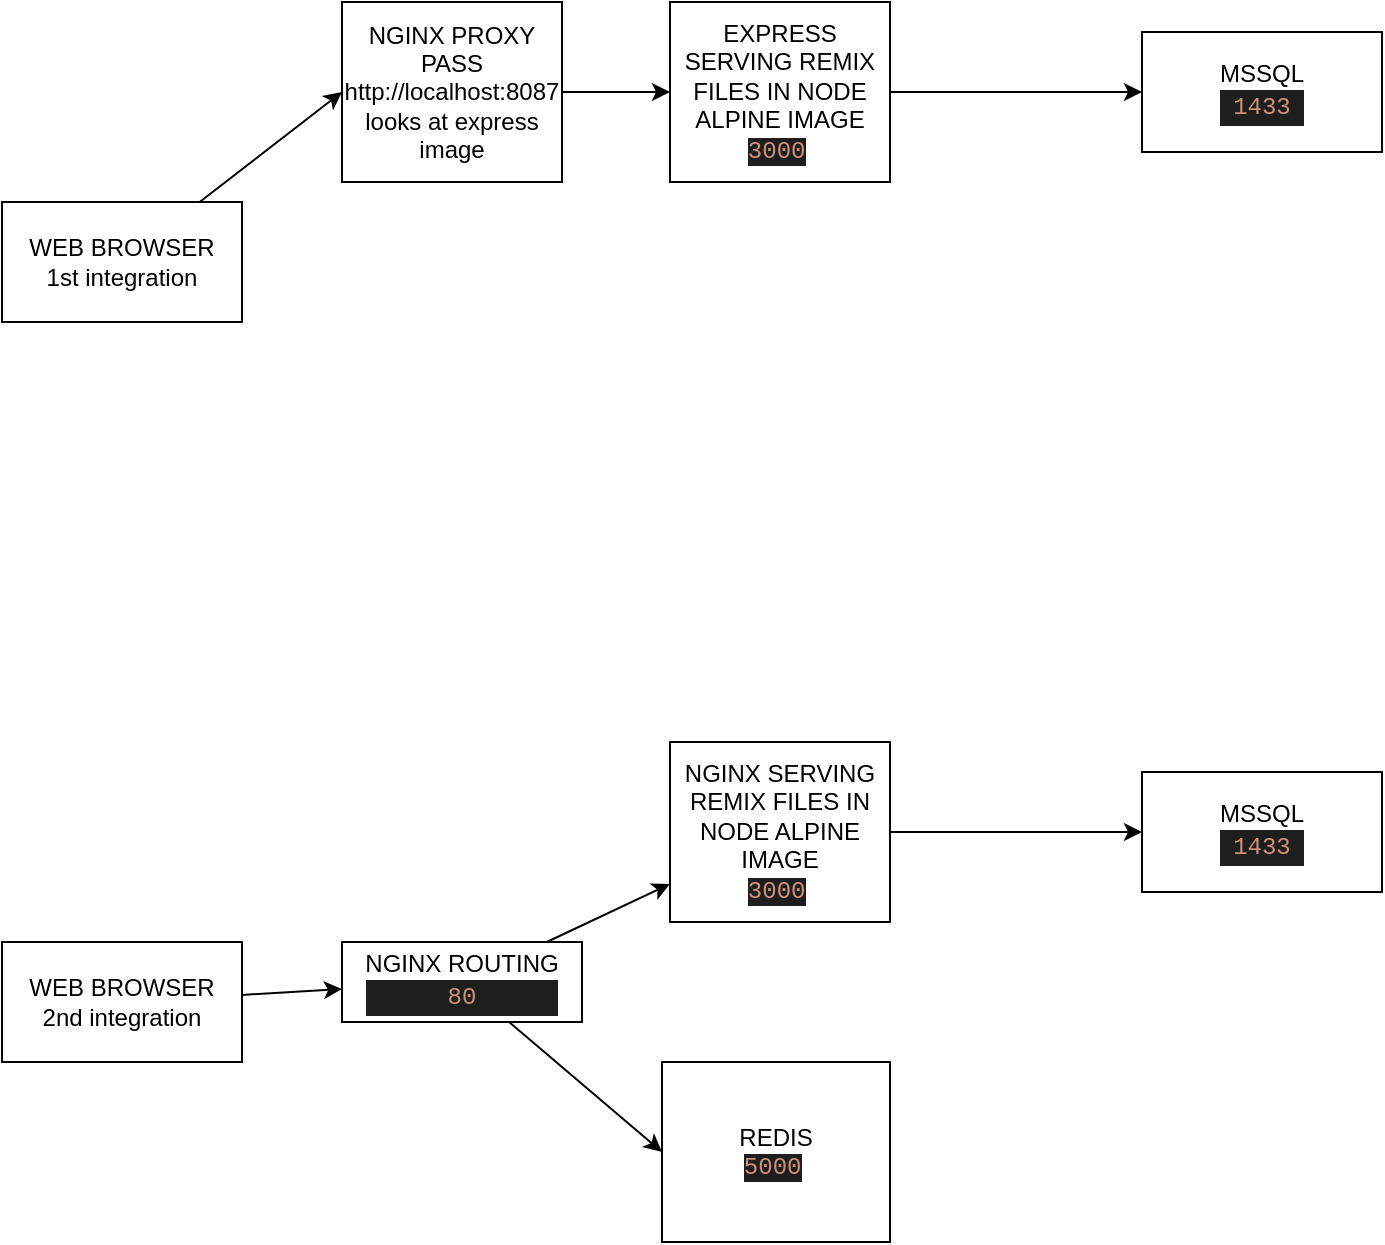 <mxfile>
    <diagram id="-LG3VaJjhduPjDvOLGJU" name="Page-1">
        <mxGraphModel dx="884" dy="317" grid="1" gridSize="10" guides="1" tooltips="1" connect="1" arrows="1" fold="1" page="1" pageScale="1" pageWidth="827" pageHeight="1169" math="0" shadow="0">
            <root>
                <mxCell id="0"/>
                <mxCell id="1" parent="0"/>
                <mxCell id="7" value="" style="edgeStyle=none;html=1;" parent="1" source="2" target="4" edge="1">
                    <mxGeometry relative="1" as="geometry"/>
                </mxCell>
                <mxCell id="2" value="WEB BROWSER&lt;br&gt;2nd integration" style="whiteSpace=wrap;html=1;" parent="1" vertex="1">
                    <mxGeometry x="67" y="490" width="120" height="60" as="geometry"/>
                </mxCell>
                <mxCell id="8" style="edgeStyle=none;html=1;" parent="1" source="4" target="5" edge="1">
                    <mxGeometry relative="1" as="geometry"/>
                </mxCell>
                <mxCell id="15" style="edgeStyle=none;html=1;entryX=0;entryY=0.5;entryDx=0;entryDy=0;" parent="1" source="4" target="13" edge="1">
                    <mxGeometry relative="1" as="geometry"/>
                </mxCell>
                <mxCell id="4" value="NGINX ROUTING&lt;br&gt;&lt;div style=&quot;background-color: rgb(30 , 30 , 30) ; font-family: &amp;#34;menlo&amp;#34; , &amp;#34;monaco&amp;#34; , &amp;#34;courier new&amp;#34; , monospace ; line-height: 18px&quot;&gt;&lt;font color=&quot;#ce9178&quot;&gt;80&lt;/font&gt;&lt;/div&gt;" style="whiteSpace=wrap;html=1;" parent="1" vertex="1">
                    <mxGeometry x="237" y="490" width="120" height="40" as="geometry"/>
                </mxCell>
                <mxCell id="12" value="" style="edgeStyle=none;html=1;" parent="1" source="5" target="6" edge="1">
                    <mxGeometry relative="1" as="geometry"/>
                </mxCell>
                <mxCell id="5" value="NGINX SERVING REMIX FILES IN NODE ALPINE IMAGE&lt;br&gt;&lt;font color=&quot;#ce9178&quot; face=&quot;Menlo, Monaco, Courier New, monospace&quot;&gt;&lt;span style=&quot;background-color: rgb(30 , 30 , 30)&quot;&gt;3000&lt;/span&gt;&lt;/font&gt;&amp;nbsp;" style="whiteSpace=wrap;html=1;" parent="1" vertex="1">
                    <mxGeometry x="401" y="390" width="110" height="90" as="geometry"/>
                </mxCell>
                <mxCell id="6" value="MSSQL&lt;br&gt;&lt;div style=&quot;color: rgb(212 , 212 , 212) ; background-color: rgb(30 , 30 , 30) ; font-family: &amp;#34;menlo&amp;#34; , &amp;#34;monaco&amp;#34; , &amp;#34;courier new&amp;#34; , monospace ; line-height: 18px&quot;&gt;&lt;span style=&quot;color: #ce9178&quot;&gt;1433&lt;/span&gt;&lt;/div&gt;" style="whiteSpace=wrap;html=1;" parent="1" vertex="1">
                    <mxGeometry x="637" y="405" width="120" height="60" as="geometry"/>
                </mxCell>
                <mxCell id="13" value="REDIS&lt;br&gt;&lt;font color=&quot;#ce9178&quot; face=&quot;Menlo, Monaco, Courier New, monospace&quot;&gt;&lt;span style=&quot;background-color: rgb(30 , 30 , 30)&quot;&gt;5000&lt;/span&gt;&lt;/font&gt;&amp;nbsp;" style="whiteSpace=wrap;html=1;" parent="1" vertex="1">
                    <mxGeometry x="397" y="550" width="114" height="90" as="geometry"/>
                </mxCell>
                <mxCell id="27" value="" style="edgeStyle=none;html=1;entryX=0;entryY=0.5;entryDx=0;entryDy=0;" parent="1" source="28" target="35" edge="1">
                    <mxGeometry relative="1" as="geometry">
                        <mxPoint x="240" y="65" as="targetPoint"/>
                    </mxGeometry>
                </mxCell>
                <mxCell id="28" value="WEB BROWSER&lt;br&gt;1st integration" style="whiteSpace=wrap;html=1;" parent="1" vertex="1">
                    <mxGeometry x="67" y="120" width="120" height="60" as="geometry"/>
                </mxCell>
                <mxCell id="32" value="" style="edgeStyle=none;html=1;" parent="1" source="33" target="34" edge="1">
                    <mxGeometry relative="1" as="geometry"/>
                </mxCell>
                <mxCell id="33" value="EXPRESS SERVING REMIX FILES IN NODE ALPINE IMAGE&lt;br&gt;&lt;font color=&quot;#ce9178&quot; face=&quot;Menlo, Monaco, Courier New, monospace&quot;&gt;&lt;span style=&quot;background-color: rgb(30 , 30 , 30)&quot;&gt;3000&lt;/span&gt;&lt;/font&gt;&amp;nbsp;" style="whiteSpace=wrap;html=1;" parent="1" vertex="1">
                    <mxGeometry x="401" y="20" width="110" height="90" as="geometry"/>
                </mxCell>
                <mxCell id="34" value="MSSQL&lt;br&gt;&lt;div style=&quot;color: rgb(212 , 212 , 212) ; background-color: rgb(30 , 30 , 30) ; font-family: &amp;#34;menlo&amp;#34; , &amp;#34;monaco&amp;#34; , &amp;#34;courier new&amp;#34; , monospace ; line-height: 18px&quot;&gt;&lt;span style=&quot;color: #ce9178&quot;&gt;1433&lt;/span&gt;&lt;/div&gt;" style="whiteSpace=wrap;html=1;" parent="1" vertex="1">
                    <mxGeometry x="637" y="35" width="120" height="60" as="geometry"/>
                </mxCell>
                <mxCell id="36" value="" style="edgeStyle=none;html=1;" edge="1" parent="1" source="35" target="33">
                    <mxGeometry relative="1" as="geometry"/>
                </mxCell>
                <mxCell id="35" value="NGINX PROXY PASS&lt;br&gt;http://localhost:8087 looks at express image" style="whiteSpace=wrap;html=1;" vertex="1" parent="1">
                    <mxGeometry x="237" y="20" width="110" height="90" as="geometry"/>
                </mxCell>
            </root>
        </mxGraphModel>
    </diagram>
</mxfile>